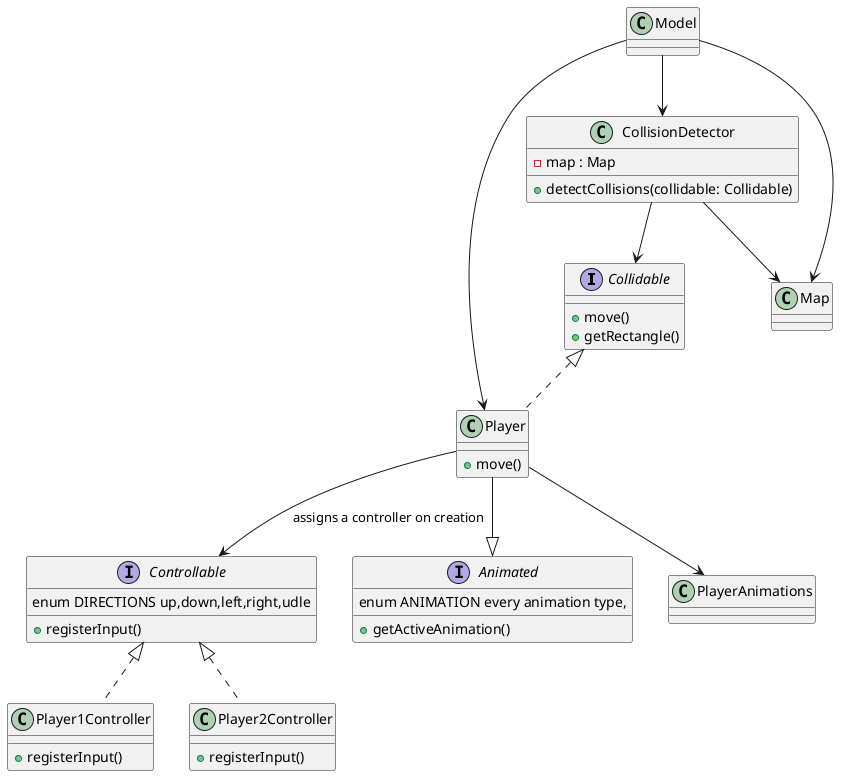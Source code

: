 @startuml bomberman
interface Collidable {
    + move()
    + getRectangle()
}
interface Controllable {
  enum DIRECTIONS up,down,left,right,udle
  + registerInput()
}
interface Animated {
    enum ANIMATION every animation type,
    + getActiveAnimation()
}

class CollisionDetector {
    - map : Map
    + detectCollisions(collidable: Collidable)
}

class Player implements Collidable {
    + move()
}
class Player1Controller implements Controllable{
    + registerInput()
}
class Player2Controller implements Controllable{
    + registerInput()
}
class PlayerAnimations {
    
}

class Map {

}

class Model {

}

Model --> Map
Model --> CollisionDetector
Model --> Player

CollisionDetector --> Map
CollisionDetector --> Collidable

Player --> Controllable : assigns a controller on creation
Player --> PlayerAnimations

Player --|> Animated

@enduml
